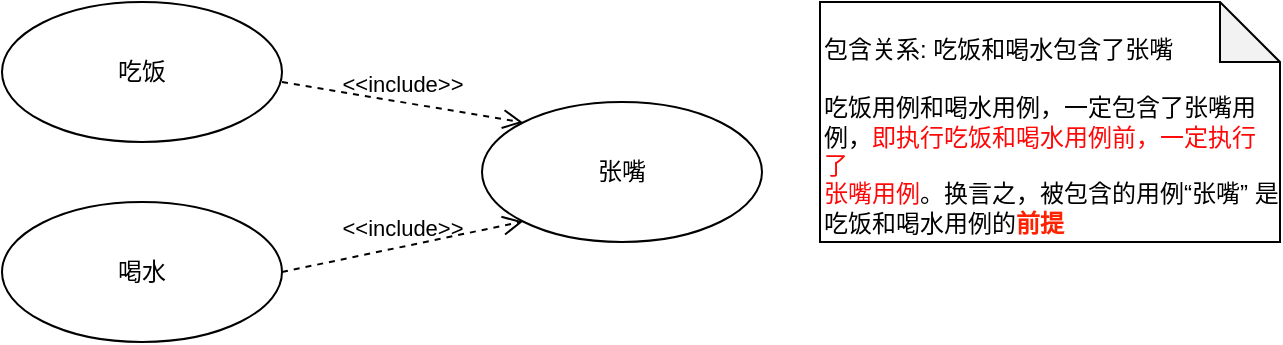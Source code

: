 <mxfile>
    <diagram id="3_BdU1p9mRcINwArg4m9" name="第 1 页">
        <mxGraphModel dx="879" dy="427" grid="1" gridSize="10" guides="1" tooltips="1" connect="1" arrows="1" fold="1" page="1" pageScale="1" pageWidth="827" pageHeight="1169" math="0" shadow="0">
            <root>
                <mxCell id="0"/>
                <mxCell id="1" parent="0"/>
                <mxCell id="5" value="吃饭" style="ellipse;whiteSpace=wrap;html=1;" vertex="1" parent="1">
                    <mxGeometry x="130" y="160" width="140" height="70" as="geometry"/>
                </mxCell>
                <mxCell id="6" value="喝水" style="ellipse;whiteSpace=wrap;html=1;" vertex="1" parent="1">
                    <mxGeometry x="130" y="260" width="140" height="70" as="geometry"/>
                </mxCell>
                <mxCell id="7" value="张嘴" style="ellipse;whiteSpace=wrap;html=1;" vertex="1" parent="1">
                    <mxGeometry x="370" y="210" width="140" height="70" as="geometry"/>
                </mxCell>
                <mxCell id="8" value="&amp;lt;&amp;lt;include&amp;gt;&amp;gt;" style="endArrow=open;startArrow=none;endFill=0;startFill=0;endSize=8;html=1;verticalAlign=bottom;dashed=1;labelBackgroundColor=none;entryX=0;entryY=0;entryDx=0;entryDy=0;" edge="1" parent="1" target="7">
                    <mxGeometry width="160" relative="1" as="geometry">
                        <mxPoint x="270" y="200" as="sourcePoint"/>
                        <mxPoint x="430" y="200" as="targetPoint"/>
                    </mxGeometry>
                </mxCell>
                <mxCell id="10" value="&amp;lt;&amp;lt;include&amp;gt;&amp;gt;" style="endArrow=open;startArrow=none;endFill=0;startFill=0;endSize=8;html=1;verticalAlign=bottom;dashed=1;labelBackgroundColor=none;exitX=1;exitY=0.5;exitDx=0;exitDy=0;entryX=0;entryY=1;entryDx=0;entryDy=0;" edge="1" parent="1" source="6" target="7">
                    <mxGeometry width="160" relative="1" as="geometry">
                        <mxPoint x="280" y="210" as="sourcePoint"/>
                        <mxPoint x="361.044" y="229.698" as="targetPoint"/>
                    </mxGeometry>
                </mxCell>
                <mxCell id="12" value="&lt;br&gt;包含关系: 吃饭和喝水包含了张嘴&lt;br&gt;&lt;br&gt;吃饭用例和喝水用例，一定包含了张嘴用例，&lt;font color=&quot;#ff0808&quot;&gt;即执行吃饭和喝水用例前，一定执行了&lt;br&gt;张嘴用例&lt;/font&gt;。换言之，被包含的用例“张嘴” 是&lt;br&gt;吃饭和喝水用例的&lt;font color=&quot;#ff2200&quot;&gt;&lt;b&gt;前提&lt;/b&gt;&lt;/font&gt;" style="shape=note;whiteSpace=wrap;html=1;backgroundOutline=1;darkOpacity=0.05;align=left;" vertex="1" parent="1">
                    <mxGeometry x="539" y="160" width="230" height="120" as="geometry"/>
                </mxCell>
            </root>
        </mxGraphModel>
    </diagram>
</mxfile>
